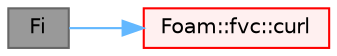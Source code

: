 digraph "Fi"
{
 // LATEX_PDF_SIZE
  bgcolor="transparent";
  edge [fontname=Helvetica,fontsize=10,labelfontname=Helvetica,labelfontsize=10];
  node [fontname=Helvetica,fontsize=10,shape=box,height=0.2,width=0.4];
  rankdir="LR";
  Node1 [id="Node000001",label="Fi",height=0.2,width=0.4,color="gray40", fillcolor="grey60", style="filled", fontcolor="black",tooltip=" "];
  Node1 -> Node2 [id="edge1_Node000001_Node000002",color="steelblue1",style="solid",tooltip=" "];
  Node2 [id="Node000002",label="Foam::fvc::curl",height=0.2,width=0.4,color="red", fillcolor="#FFF0F0", style="filled",URL="$namespaceFoam_1_1fvc.html#a1b6f4cf0c3bce34f80a2a7bcc28f43e9",tooltip=" "];
}
